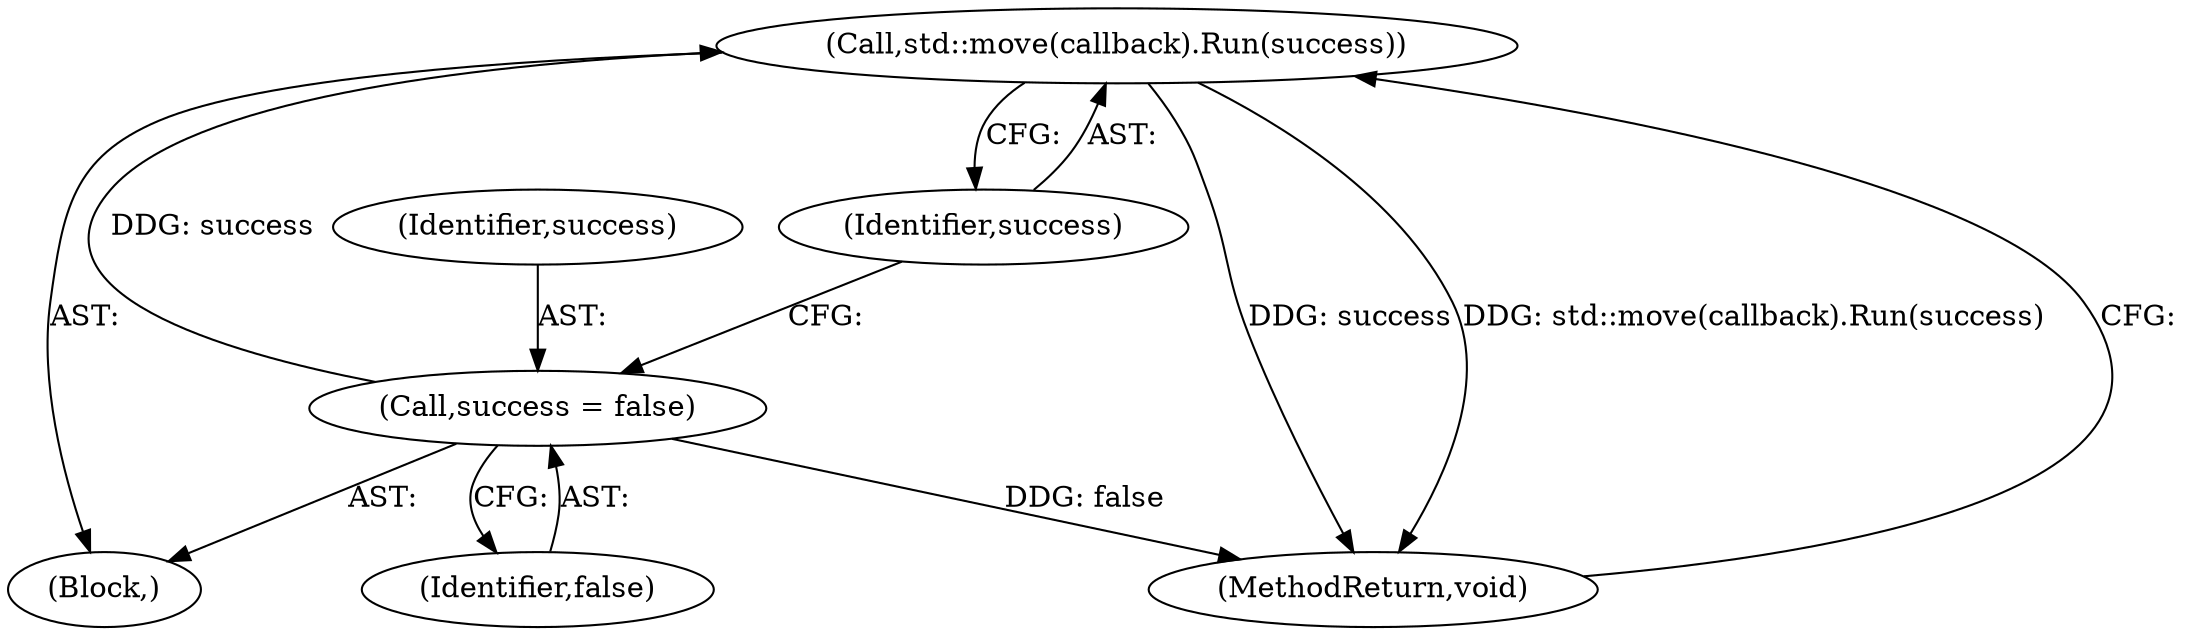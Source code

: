 digraph "0_Chrome_9cfe470d793da6e09b966d435c8fa2ba1625d5fe@API" {
"1000116" [label="(Call,std::move(callback).Run(success))"];
"1000113" [label="(Call,success = false)"];
"1000114" [label="(Identifier,success)"];
"1000103" [label="(Block,)"];
"1000113" [label="(Call,success = false)"];
"1000117" [label="(Identifier,success)"];
"1000115" [label="(Identifier,false)"];
"1000116" [label="(Call,std::move(callback).Run(success))"];
"1000118" [label="(MethodReturn,void)"];
"1000116" -> "1000103"  [label="AST: "];
"1000116" -> "1000117"  [label="CFG: "];
"1000117" -> "1000116"  [label="AST: "];
"1000118" -> "1000116"  [label="CFG: "];
"1000116" -> "1000118"  [label="DDG: success"];
"1000116" -> "1000118"  [label="DDG: std::move(callback).Run(success)"];
"1000113" -> "1000116"  [label="DDG: success"];
"1000113" -> "1000103"  [label="AST: "];
"1000113" -> "1000115"  [label="CFG: "];
"1000114" -> "1000113"  [label="AST: "];
"1000115" -> "1000113"  [label="AST: "];
"1000117" -> "1000113"  [label="CFG: "];
"1000113" -> "1000118"  [label="DDG: false"];
}

